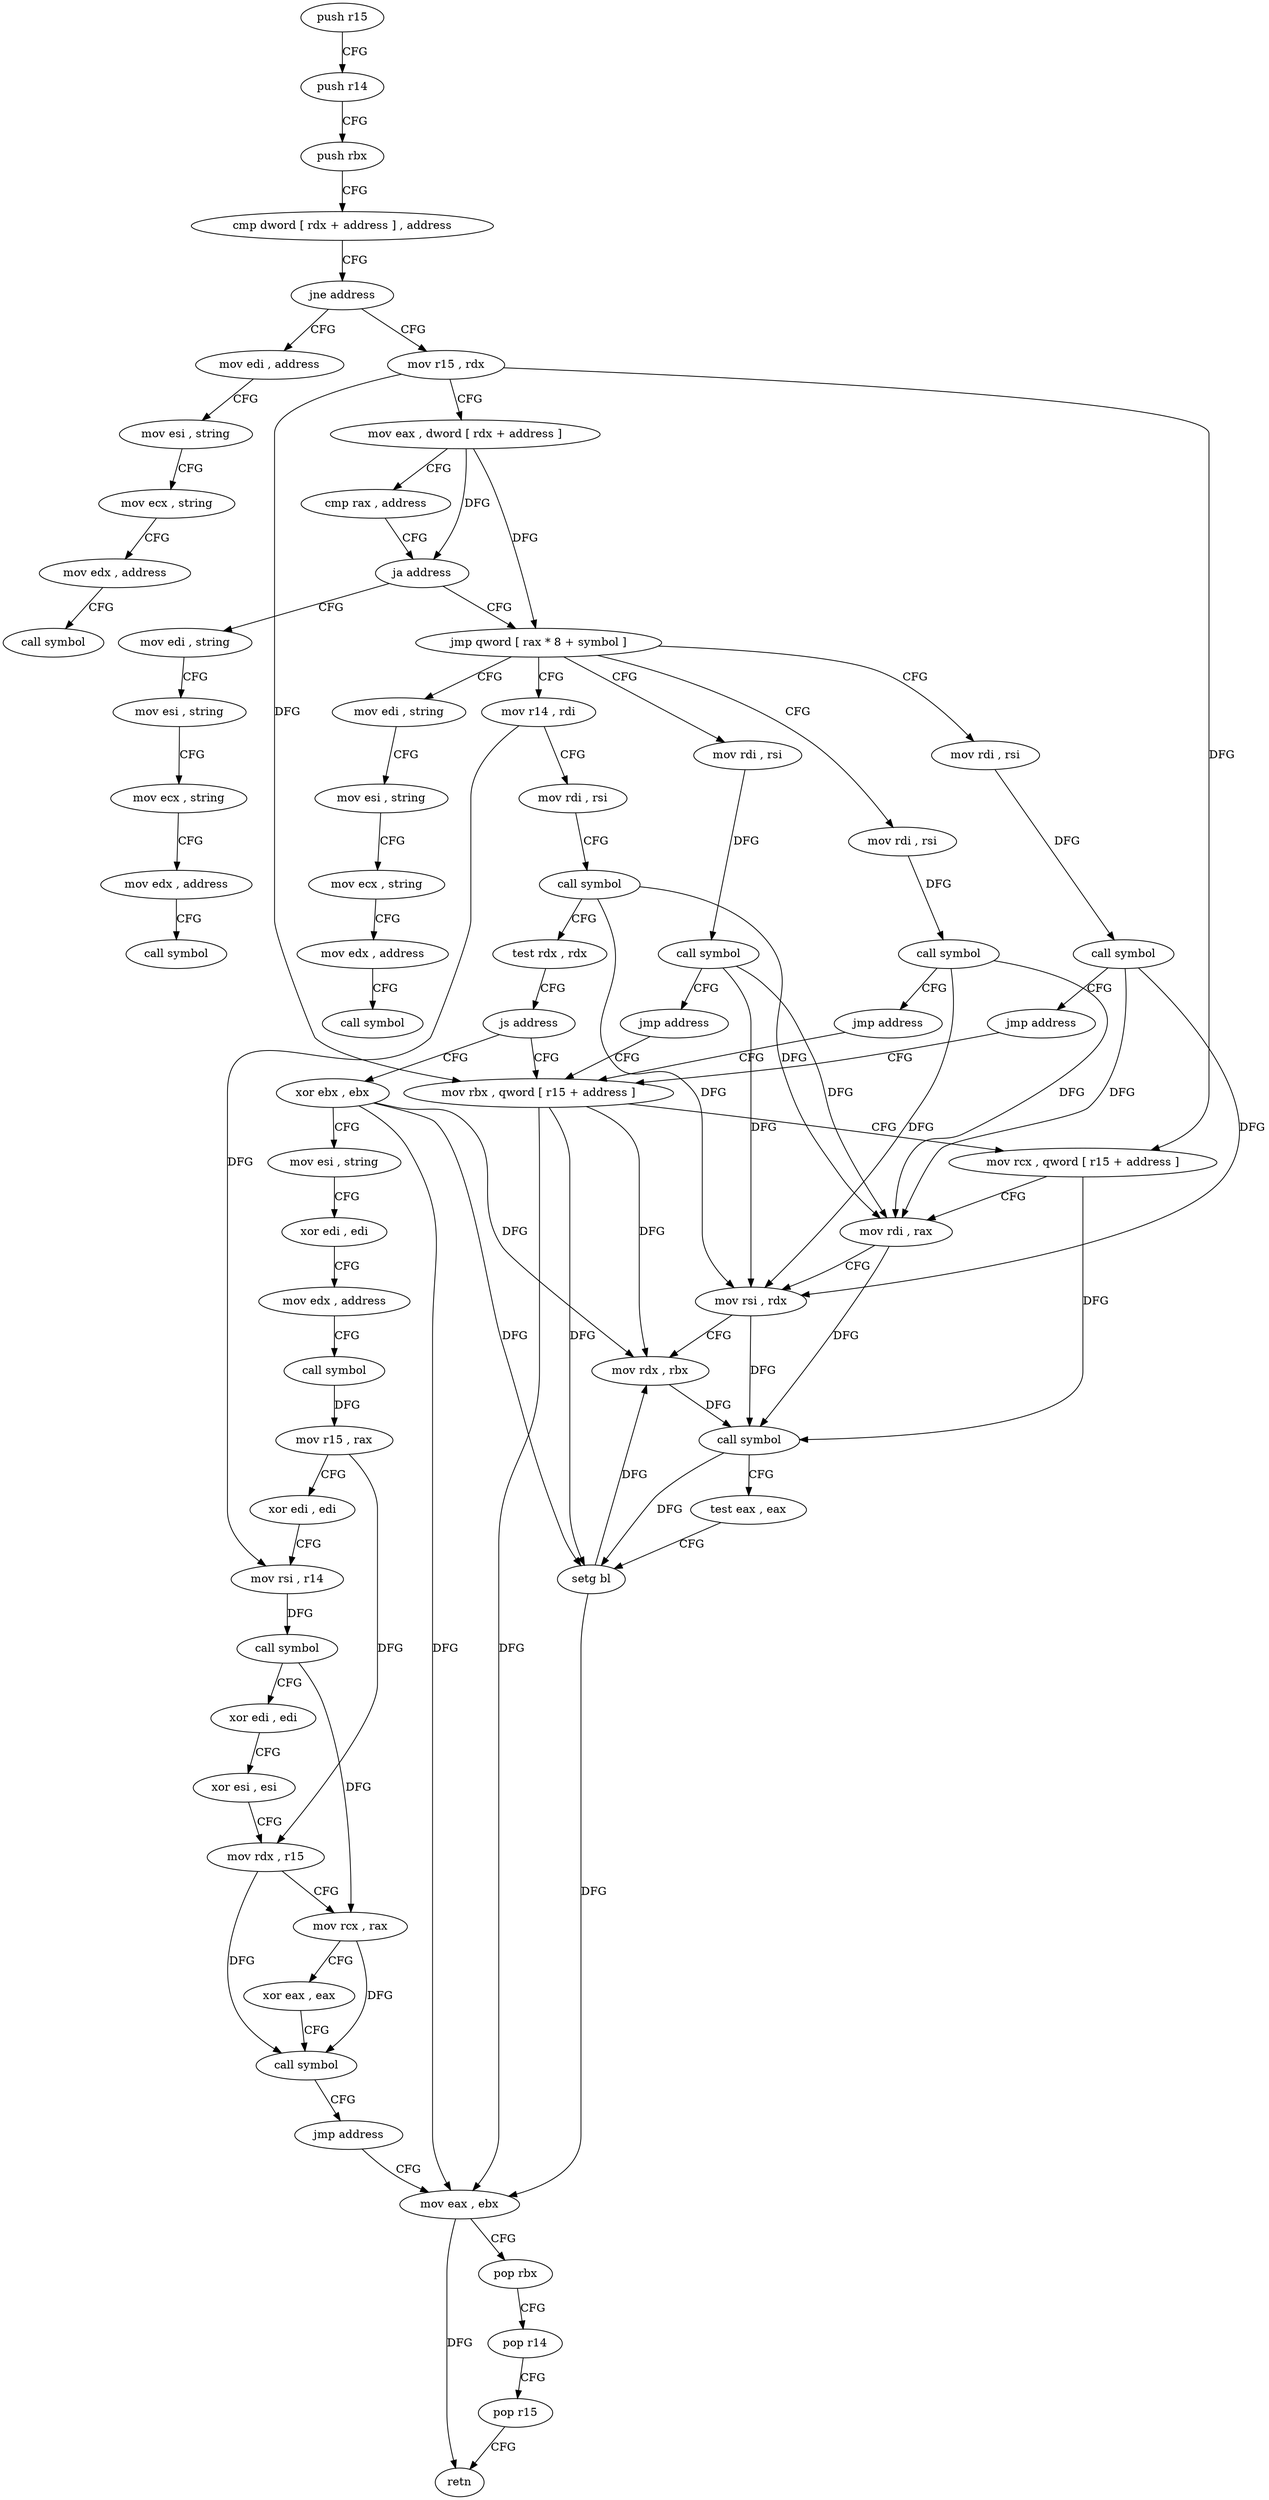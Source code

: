 digraph "func" {
"4213536" [label = "push r15" ]
"4213538" [label = "push r14" ]
"4213540" [label = "push rbx" ]
"4213541" [label = "cmp dword [ rdx + address ] , address" ]
"4213545" [label = "jne address" ]
"4213706" [label = "mov edi , address" ]
"4213551" [label = "mov r15 , rdx" ]
"4213711" [label = "mov esi , string" ]
"4213716" [label = "mov ecx , string" ]
"4213721" [label = "mov edx , address" ]
"4213726" [label = "call symbol" ]
"4213554" [label = "mov eax , dword [ rdx + address ]" ]
"4213557" [label = "cmp rax , address" ]
"4213561" [label = "ja address" ]
"4213731" [label = "mov edi , string" ]
"4213567" [label = "jmp qword [ rax * 8 + symbol ]" ]
"4213736" [label = "mov esi , string" ]
"4213741" [label = "mov ecx , string" ]
"4213746" [label = "mov edx , address" ]
"4213751" [label = "call symbol" ]
"4213574" [label = "mov rdi , rsi" ]
"4213584" [label = "mov rdi , rsi" ]
"4213594" [label = "mov rdi , rsi" ]
"4213604" [label = "mov r14 , rdi" ]
"4213756" [label = "mov edi , string" ]
"4213577" [label = "call symbol" ]
"4213582" [label = "jmp address" ]
"4213620" [label = "mov rbx , qword [ r15 + address ]" ]
"4213587" [label = "call symbol" ]
"4213592" [label = "jmp address" ]
"4213597" [label = "call symbol" ]
"4213602" [label = "jmp address" ]
"4213607" [label = "mov rdi , rsi" ]
"4213610" [label = "call symbol" ]
"4213615" [label = "test rdx , rdx" ]
"4213618" [label = "js address" ]
"4213655" [label = "xor ebx , ebx" ]
"4213761" [label = "mov esi , string" ]
"4213766" [label = "mov ecx , string" ]
"4213771" [label = "mov edx , address" ]
"4213776" [label = "call symbol" ]
"4213624" [label = "mov rcx , qword [ r15 + address ]" ]
"4213628" [label = "mov rdi , rax" ]
"4213631" [label = "mov rsi , rdx" ]
"4213634" [label = "mov rdx , rbx" ]
"4213637" [label = "call symbol" ]
"4213642" [label = "test eax , eax" ]
"4213644" [label = "setg bl" ]
"4213647" [label = "mov eax , ebx" ]
"4213657" [label = "mov esi , string" ]
"4213662" [label = "xor edi , edi" ]
"4213664" [label = "mov edx , address" ]
"4213669" [label = "call symbol" ]
"4213674" [label = "mov r15 , rax" ]
"4213677" [label = "xor edi , edi" ]
"4213679" [label = "mov rsi , r14" ]
"4213682" [label = "call symbol" ]
"4213687" [label = "xor edi , edi" ]
"4213689" [label = "xor esi , esi" ]
"4213691" [label = "mov rdx , r15" ]
"4213694" [label = "mov rcx , rax" ]
"4213697" [label = "xor eax , eax" ]
"4213699" [label = "call symbol" ]
"4213704" [label = "jmp address" ]
"4213649" [label = "pop rbx" ]
"4213650" [label = "pop r14" ]
"4213652" [label = "pop r15" ]
"4213654" [label = "retn" ]
"4213536" -> "4213538" [ label = "CFG" ]
"4213538" -> "4213540" [ label = "CFG" ]
"4213540" -> "4213541" [ label = "CFG" ]
"4213541" -> "4213545" [ label = "CFG" ]
"4213545" -> "4213706" [ label = "CFG" ]
"4213545" -> "4213551" [ label = "CFG" ]
"4213706" -> "4213711" [ label = "CFG" ]
"4213551" -> "4213554" [ label = "CFG" ]
"4213551" -> "4213620" [ label = "DFG" ]
"4213551" -> "4213624" [ label = "DFG" ]
"4213711" -> "4213716" [ label = "CFG" ]
"4213716" -> "4213721" [ label = "CFG" ]
"4213721" -> "4213726" [ label = "CFG" ]
"4213554" -> "4213557" [ label = "CFG" ]
"4213554" -> "4213561" [ label = "DFG" ]
"4213554" -> "4213567" [ label = "DFG" ]
"4213557" -> "4213561" [ label = "CFG" ]
"4213561" -> "4213731" [ label = "CFG" ]
"4213561" -> "4213567" [ label = "CFG" ]
"4213731" -> "4213736" [ label = "CFG" ]
"4213567" -> "4213574" [ label = "CFG" ]
"4213567" -> "4213584" [ label = "CFG" ]
"4213567" -> "4213594" [ label = "CFG" ]
"4213567" -> "4213604" [ label = "CFG" ]
"4213567" -> "4213756" [ label = "CFG" ]
"4213736" -> "4213741" [ label = "CFG" ]
"4213741" -> "4213746" [ label = "CFG" ]
"4213746" -> "4213751" [ label = "CFG" ]
"4213574" -> "4213577" [ label = "DFG" ]
"4213584" -> "4213587" [ label = "DFG" ]
"4213594" -> "4213597" [ label = "DFG" ]
"4213604" -> "4213607" [ label = "CFG" ]
"4213604" -> "4213679" [ label = "DFG" ]
"4213756" -> "4213761" [ label = "CFG" ]
"4213577" -> "4213582" [ label = "CFG" ]
"4213577" -> "4213628" [ label = "DFG" ]
"4213577" -> "4213631" [ label = "DFG" ]
"4213582" -> "4213620" [ label = "CFG" ]
"4213620" -> "4213624" [ label = "CFG" ]
"4213620" -> "4213634" [ label = "DFG" ]
"4213620" -> "4213644" [ label = "DFG" ]
"4213620" -> "4213647" [ label = "DFG" ]
"4213587" -> "4213592" [ label = "CFG" ]
"4213587" -> "4213628" [ label = "DFG" ]
"4213587" -> "4213631" [ label = "DFG" ]
"4213592" -> "4213620" [ label = "CFG" ]
"4213597" -> "4213602" [ label = "CFG" ]
"4213597" -> "4213628" [ label = "DFG" ]
"4213597" -> "4213631" [ label = "DFG" ]
"4213602" -> "4213620" [ label = "CFG" ]
"4213607" -> "4213610" [ label = "CFG" ]
"4213610" -> "4213615" [ label = "CFG" ]
"4213610" -> "4213628" [ label = "DFG" ]
"4213610" -> "4213631" [ label = "DFG" ]
"4213615" -> "4213618" [ label = "CFG" ]
"4213618" -> "4213655" [ label = "CFG" ]
"4213618" -> "4213620" [ label = "CFG" ]
"4213655" -> "4213657" [ label = "CFG" ]
"4213655" -> "4213634" [ label = "DFG" ]
"4213655" -> "4213644" [ label = "DFG" ]
"4213655" -> "4213647" [ label = "DFG" ]
"4213761" -> "4213766" [ label = "CFG" ]
"4213766" -> "4213771" [ label = "CFG" ]
"4213771" -> "4213776" [ label = "CFG" ]
"4213624" -> "4213628" [ label = "CFG" ]
"4213624" -> "4213637" [ label = "DFG" ]
"4213628" -> "4213631" [ label = "CFG" ]
"4213628" -> "4213637" [ label = "DFG" ]
"4213631" -> "4213634" [ label = "CFG" ]
"4213631" -> "4213637" [ label = "DFG" ]
"4213634" -> "4213637" [ label = "DFG" ]
"4213637" -> "4213642" [ label = "CFG" ]
"4213637" -> "4213644" [ label = "DFG" ]
"4213642" -> "4213644" [ label = "CFG" ]
"4213644" -> "4213647" [ label = "DFG" ]
"4213644" -> "4213634" [ label = "DFG" ]
"4213647" -> "4213649" [ label = "CFG" ]
"4213647" -> "4213654" [ label = "DFG" ]
"4213657" -> "4213662" [ label = "CFG" ]
"4213662" -> "4213664" [ label = "CFG" ]
"4213664" -> "4213669" [ label = "CFG" ]
"4213669" -> "4213674" [ label = "DFG" ]
"4213674" -> "4213677" [ label = "CFG" ]
"4213674" -> "4213691" [ label = "DFG" ]
"4213677" -> "4213679" [ label = "CFG" ]
"4213679" -> "4213682" [ label = "DFG" ]
"4213682" -> "4213687" [ label = "CFG" ]
"4213682" -> "4213694" [ label = "DFG" ]
"4213687" -> "4213689" [ label = "CFG" ]
"4213689" -> "4213691" [ label = "CFG" ]
"4213691" -> "4213694" [ label = "CFG" ]
"4213691" -> "4213699" [ label = "DFG" ]
"4213694" -> "4213697" [ label = "CFG" ]
"4213694" -> "4213699" [ label = "DFG" ]
"4213697" -> "4213699" [ label = "CFG" ]
"4213699" -> "4213704" [ label = "CFG" ]
"4213704" -> "4213647" [ label = "CFG" ]
"4213649" -> "4213650" [ label = "CFG" ]
"4213650" -> "4213652" [ label = "CFG" ]
"4213652" -> "4213654" [ label = "CFG" ]
}
